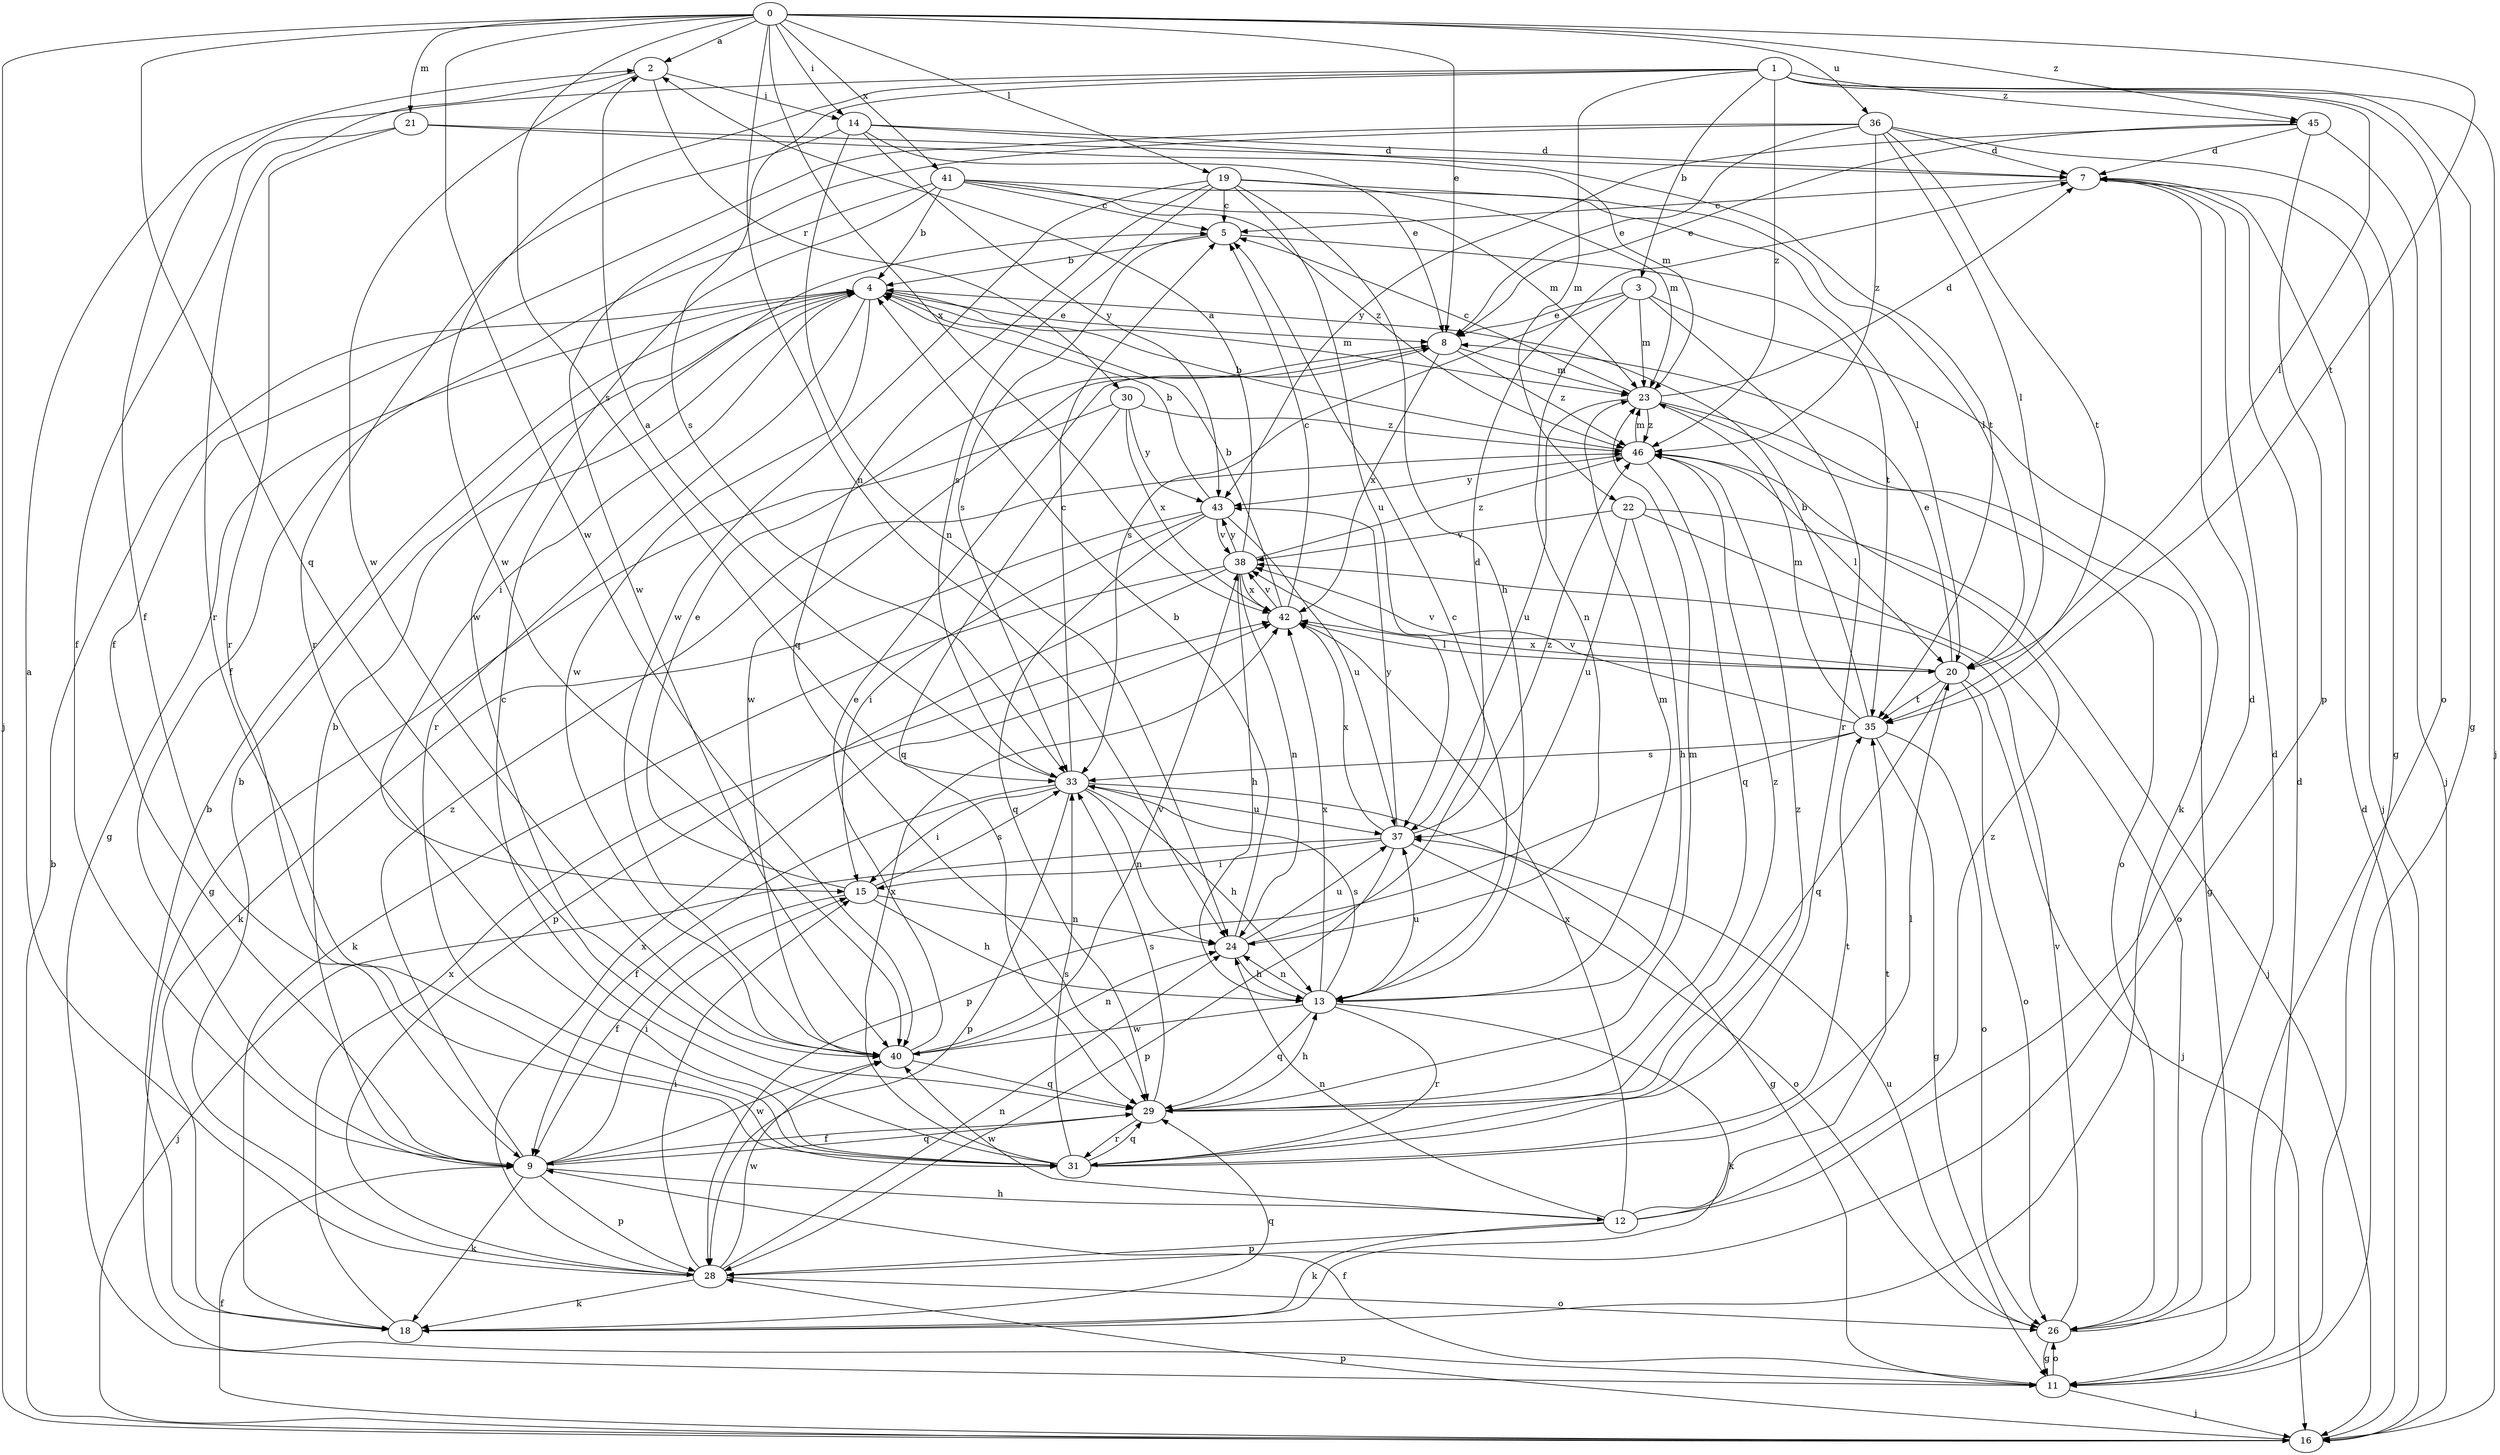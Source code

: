 strict digraph  {
0;
1;
2;
3;
4;
5;
7;
8;
9;
11;
12;
13;
14;
15;
16;
18;
19;
20;
21;
22;
23;
24;
26;
28;
29;
30;
31;
33;
35;
36;
37;
38;
40;
41;
42;
43;
45;
46;
0 -> 2  [label=a];
0 -> 8  [label=e];
0 -> 14  [label=i];
0 -> 16  [label=j];
0 -> 19  [label=l];
0 -> 21  [label=m];
0 -> 24  [label=n];
0 -> 29  [label=q];
0 -> 33  [label=s];
0 -> 35  [label=t];
0 -> 36  [label=u];
0 -> 40  [label=w];
0 -> 41  [label=x];
0 -> 42  [label=x];
0 -> 45  [label=z];
1 -> 3  [label=b];
1 -> 9  [label=f];
1 -> 11  [label=g];
1 -> 16  [label=j];
1 -> 20  [label=l];
1 -> 22  [label=m];
1 -> 26  [label=o];
1 -> 33  [label=s];
1 -> 40  [label=w];
1 -> 45  [label=z];
1 -> 46  [label=z];
2 -> 14  [label=i];
2 -> 30  [label=r];
2 -> 31  [label=r];
2 -> 40  [label=w];
3 -> 8  [label=e];
3 -> 18  [label=k];
3 -> 23  [label=m];
3 -> 24  [label=n];
3 -> 31  [label=r];
3 -> 33  [label=s];
4 -> 8  [label=e];
4 -> 11  [label=g];
4 -> 15  [label=i];
4 -> 23  [label=m];
4 -> 31  [label=r];
4 -> 40  [label=w];
5 -> 4  [label=b];
5 -> 33  [label=s];
5 -> 35  [label=t];
7 -> 5  [label=c];
7 -> 16  [label=j];
8 -> 23  [label=m];
8 -> 40  [label=w];
8 -> 42  [label=x];
8 -> 46  [label=z];
9 -> 4  [label=b];
9 -> 12  [label=h];
9 -> 15  [label=i];
9 -> 18  [label=k];
9 -> 28  [label=p];
9 -> 29  [label=q];
9 -> 40  [label=w];
9 -> 46  [label=z];
11 -> 7  [label=d];
11 -> 9  [label=f];
11 -> 16  [label=j];
11 -> 26  [label=o];
12 -> 7  [label=d];
12 -> 18  [label=k];
12 -> 24  [label=n];
12 -> 28  [label=p];
12 -> 35  [label=t];
12 -> 40  [label=w];
12 -> 42  [label=x];
12 -> 46  [label=z];
13 -> 5  [label=c];
13 -> 18  [label=k];
13 -> 23  [label=m];
13 -> 24  [label=n];
13 -> 29  [label=q];
13 -> 31  [label=r];
13 -> 33  [label=s];
13 -> 37  [label=u];
13 -> 40  [label=w];
13 -> 42  [label=x];
14 -> 7  [label=d];
14 -> 8  [label=e];
14 -> 24  [label=n];
14 -> 31  [label=r];
14 -> 35  [label=t];
14 -> 43  [label=y];
15 -> 8  [label=e];
15 -> 9  [label=f];
15 -> 13  [label=h];
15 -> 24  [label=n];
15 -> 33  [label=s];
16 -> 4  [label=b];
16 -> 7  [label=d];
16 -> 9  [label=f];
16 -> 28  [label=p];
18 -> 4  [label=b];
18 -> 29  [label=q];
18 -> 42  [label=x];
19 -> 5  [label=c];
19 -> 13  [label=h];
19 -> 20  [label=l];
19 -> 23  [label=m];
19 -> 29  [label=q];
19 -> 33  [label=s];
19 -> 37  [label=u];
19 -> 40  [label=w];
20 -> 8  [label=e];
20 -> 16  [label=j];
20 -> 26  [label=o];
20 -> 29  [label=q];
20 -> 35  [label=t];
20 -> 38  [label=v];
20 -> 42  [label=x];
21 -> 7  [label=d];
21 -> 9  [label=f];
21 -> 23  [label=m];
21 -> 31  [label=r];
22 -> 13  [label=h];
22 -> 16  [label=j];
22 -> 26  [label=o];
22 -> 37  [label=u];
22 -> 38  [label=v];
23 -> 5  [label=c];
23 -> 7  [label=d];
23 -> 11  [label=g];
23 -> 26  [label=o];
23 -> 37  [label=u];
23 -> 46  [label=z];
24 -> 4  [label=b];
24 -> 7  [label=d];
24 -> 13  [label=h];
24 -> 37  [label=u];
26 -> 7  [label=d];
26 -> 11  [label=g];
26 -> 37  [label=u];
26 -> 38  [label=v];
28 -> 2  [label=a];
28 -> 4  [label=b];
28 -> 15  [label=i];
28 -> 18  [label=k];
28 -> 24  [label=n];
28 -> 26  [label=o];
28 -> 40  [label=w];
28 -> 42  [label=x];
29 -> 9  [label=f];
29 -> 13  [label=h];
29 -> 23  [label=m];
29 -> 31  [label=r];
29 -> 33  [label=s];
29 -> 46  [label=z];
30 -> 11  [label=g];
30 -> 29  [label=q];
30 -> 42  [label=x];
30 -> 43  [label=y];
30 -> 46  [label=z];
31 -> 5  [label=c];
31 -> 20  [label=l];
31 -> 29  [label=q];
31 -> 33  [label=s];
31 -> 35  [label=t];
31 -> 42  [label=x];
31 -> 46  [label=z];
33 -> 2  [label=a];
33 -> 5  [label=c];
33 -> 9  [label=f];
33 -> 11  [label=g];
33 -> 13  [label=h];
33 -> 15  [label=i];
33 -> 24  [label=n];
33 -> 28  [label=p];
33 -> 37  [label=u];
35 -> 4  [label=b];
35 -> 11  [label=g];
35 -> 23  [label=m];
35 -> 26  [label=o];
35 -> 28  [label=p];
35 -> 33  [label=s];
35 -> 38  [label=v];
36 -> 7  [label=d];
36 -> 8  [label=e];
36 -> 9  [label=f];
36 -> 11  [label=g];
36 -> 20  [label=l];
36 -> 35  [label=t];
36 -> 40  [label=w];
36 -> 46  [label=z];
37 -> 15  [label=i];
37 -> 16  [label=j];
37 -> 26  [label=o];
37 -> 28  [label=p];
37 -> 42  [label=x];
37 -> 43  [label=y];
37 -> 46  [label=z];
38 -> 2  [label=a];
38 -> 13  [label=h];
38 -> 18  [label=k];
38 -> 24  [label=n];
38 -> 28  [label=p];
38 -> 42  [label=x];
38 -> 43  [label=y];
38 -> 46  [label=z];
40 -> 8  [label=e];
40 -> 24  [label=n];
40 -> 29  [label=q];
40 -> 38  [label=v];
41 -> 4  [label=b];
41 -> 5  [label=c];
41 -> 9  [label=f];
41 -> 20  [label=l];
41 -> 23  [label=m];
41 -> 40  [label=w];
41 -> 46  [label=z];
42 -> 4  [label=b];
42 -> 5  [label=c];
42 -> 20  [label=l];
42 -> 38  [label=v];
43 -> 4  [label=b];
43 -> 15  [label=i];
43 -> 18  [label=k];
43 -> 29  [label=q];
43 -> 37  [label=u];
43 -> 38  [label=v];
45 -> 7  [label=d];
45 -> 8  [label=e];
45 -> 16  [label=j];
45 -> 28  [label=p];
45 -> 43  [label=y];
46 -> 4  [label=b];
46 -> 20  [label=l];
46 -> 23  [label=m];
46 -> 29  [label=q];
46 -> 43  [label=y];
}
